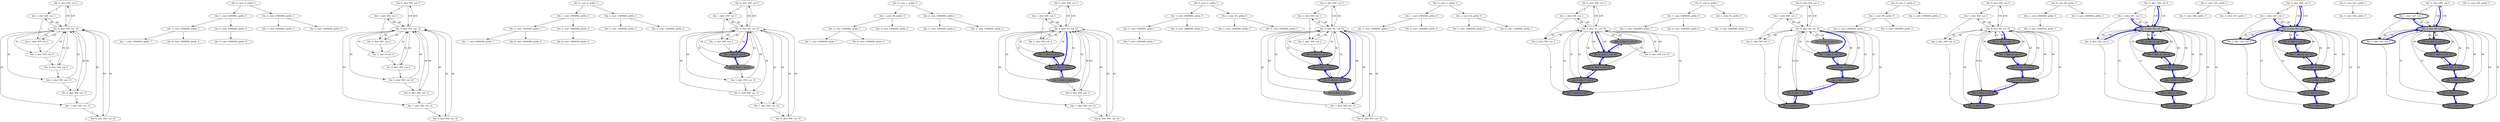 digraph g
{ 
node [shape=none]
rankdir="TB"
node_0_0
[ shape = oval; fillcolor = "0.0 0.0 inf"; style=filled; label = "Idx: 0, dist: INF, val: 0" ];
node_0_0 -> node_1_0 [ label="1", len=0.1 ]
node_0_0 -> node_9_0 [ label="100", len=10 ]
node_1_0
[ shape = oval; fillcolor = "0.0 0.0 inf"; style=filled; label = "Idx: 1, dist: INF, val: 2" ];
node_1_0 -> node_2_0 [ label="1", len=0.1 ]
node_1_0 -> node_9_0 [ label="98", len=9.8 ]
node_2_0
[ shape = oval; fillcolor = "0.0 0.0 inf"; style=filled; label = "Idx: 2, dist: INF, val: 4" ];
node_2_0 -> node_3_0 [ label="1", len=0.1 ]
node_2_0 -> node_9_0 [ label="96", len=9.6 ]
node_3_0
[ shape = oval; fillcolor = "0.0 0.0 inf"; style=filled; label = "Idx: 3, dist: INF, val: 6" ];
node_3_0 -> node_4_0 [ label="1", len=0.1 ]
node_3_0 -> node_9_0 [ label="94", len=9.4 ]
node_4_0
[ shape = oval; fillcolor = "0.0 0.0 inf"; style=filled; label = "Idx: 4, dist: INF, val: 8" ];
node_4_0 -> node_5_0 [ label="1", len=0.1 ]
node_4_0 -> node_9_0 [ label="92", len=9.2 ]
node_5_0
[ shape = oval; fillcolor = "0.0 0.0 inf"; style=filled; label = "Idx: 5, dist: INF, val: 10" ];
node_5_0 -> node_6_0 [ label="1", len=0.1 ]
node_5_0 -> node_9_0 [ label="90", len=9 ]
node_6_0
[ shape = oval; fillcolor = "0.0 0.0 inf"; style=filled; label = "Idx: 6, dist: INF, val: 12" ];
node_6_0 -> node_7_0 [ label="1", len=0.1 ]
node_6_0 -> node_9_0 [ label="88", len=8.8 ]
node_7_0
[ shape = oval; fillcolor = "0.0 0.0 inf"; style=filled; label = "Idx: 7, dist: INF, val: 14" ];
node_7_0 -> node_8_0 [ label="1", len=0.1 ]
node_7_0 -> node_9_0 [ label="86", len=8.6 ]
node_8_0
[ shape = oval; fillcolor = "0.0 0.0 inf"; style=filled; label = "Idx: 8, dist: INF, val: 16" ];
node_8_0 -> node_9_0 [ label="84", len=8.4 ]
node_9_0
[ shape = oval; fillcolor = "0.0 0.0 inf"; style=filled; label = "Idx: 9, dist: INF, val: 18" ];
node_9_0 -> node_8_0 [ label="84", len=8.4 ]
node_9_0 -> node_7_0 [ label="86", len=8.6 ]
node_9_0 -> node_6_0 [ label="88", len=8.8 ]
node_9_0 -> node_5_0 [ label="90", len=9 ]
node_9_0 -> node_4_0 [ label="92", len=9.2 ]
node_9_0 -> node_3_0 [ label="94", len=9.4 ]
node_9_0 -> node_2_0 [ label="96", len=9.6 ]
node_9_0 -> node_1_0 [ label="98", len=9.8 ]
node_9_0 -> node_0_0 [ label="100", len=10 ]
heap_node0_0
[ shape = oval; label = "Idx: 0, cost: 0, grIdx: 3"];
heap_node0_0->heap_node1_0; 

heap_node0_0->heap_node2_0; 

heap_node1_0
[ shape = oval; label = "Idx: 1, cost: 1000000, grIdx: 0"];
heap_node1_0->heap_node3_0; 

heap_node1_0->heap_node4_0; 

heap_node2_0
[ shape = oval; label = "Idx: 2, cost: 1000000, grIdx: 2"];
heap_node2_0->heap_node5_0; 

heap_node2_0->heap_node6_0; 

heap_node3_0
[ shape = oval; label = "Idx: 3, cost: 1000000, grIdx: 1"];
heap_node3_0->heap_node7_0; 

heap_node3_0->heap_node8_0; 

heap_node4_0
[ shape = oval; label = "Idx: 4, cost: 1000000, grIdx: 4"];
heap_node4_0->heap_node9_0; 

heap_node5_0
[ shape = oval; label = "Idx: 5, cost: 1000000, grIdx: 5"];
heap_node6_0
[ shape = oval; label = "Idx: 6, cost: 1000000, grIdx: 6"];
heap_node7_0
[ shape = oval; label = "Idx: 7, cost: 1000000, grIdx: 7"];
heap_node8_0
[ shape = oval; label = "Idx: 8, cost: 1000000, grIdx: 8"];
heap_node9_0
[ shape = oval; label = "Idx: 9, cost: 1000000, grIdx: 9"];
node_0_1
[ shape = oval; fillcolor = "0.0 0.0 inf"; style=filled; label = "Idx: 0, dist: INF, val: 0" ];
node_0_1 -> node_1_1 [ label="1", len=0.1 ]
node_0_1 -> node_9_1 [ label="100", len=10 ]
node_1_1
[ shape = oval; fillcolor = "0.0 0.0 inf"; style=filled; label = "Idx: 1, dist: INF, val: 2" ];
node_1_1 -> node_2_1 [ label="1", len=0.1 ]
node_1_1 -> node_9_1 [ label="98", len=9.8 ]
node_2_1
[ shape = oval; fillcolor = "0.0 0.0 inf"; style=filled; label = "Idx: 2, dist: INF, val: 4" ];
node_2_1 -> node_3_1 [ label="1", len=0.1 ]
node_2_1 -> node_9_1 [ label="96", len=9.6 ]
node_3_1
[ shape = oval; fillcolor = "0.0 0.0 -nan"; style=filled; label = "Idx: 3, dist: 0, val: 6" ];
node_3_1 -> node_4_1 [ label="1", len=0.1 ]
node_3_1 -> node_9_1 [ label="94", len=9.4 ]
node_4_1
[ shape = oval; fillcolor = "0.0 0.0 inf"; style=filled; label = "Idx: 4, dist: INF, val: 8" ];
node_4_1 -> node_5_1 [ label="1", len=0.1 ]
node_4_1 -> node_9_1 [ label="92", len=9.2 ]
node_5_1
[ shape = oval; fillcolor = "0.0 0.0 inf"; style=filled; label = "Idx: 5, dist: INF, val: 10" ];
node_5_1 -> node_6_1 [ label="1", len=0.1 ]
node_5_1 -> node_9_1 [ label="90", len=9 ]
node_6_1
[ shape = oval; fillcolor = "0.0 0.0 inf"; style=filled; label = "Idx: 6, dist: INF, val: 12" ];
node_6_1 -> node_7_1 [ label="1", len=0.1 ]
node_6_1 -> node_9_1 [ label="88", len=8.8 ]
node_7_1
[ shape = oval; fillcolor = "0.0 0.0 inf"; style=filled; label = "Idx: 7, dist: INF, val: 14" ];
node_7_1 -> node_8_1 [ label="1", len=0.1 ]
node_7_1 -> node_9_1 [ label="86", len=8.6 ]
node_8_1
[ shape = oval; fillcolor = "0.0 0.0 inf"; style=filled; label = "Idx: 8, dist: INF, val: 16" ];
node_8_1 -> node_9_1 [ label="84", len=8.4 ]
node_9_1
[ shape = oval; fillcolor = "0.0 0.0 inf"; style=filled; label = "Idx: 9, dist: INF, val: 18" ];
node_9_1 -> node_8_1 [ label="84", len=8.4 ]
node_9_1 -> node_7_1 [ label="86", len=8.6 ]
node_9_1 -> node_6_1 [ label="88", len=8.8 ]
node_9_1 -> node_5_1 [ label="90", len=9 ]
node_9_1 -> node_4_1 [ label="92", len=9.2 ]
node_9_1 -> node_3_1 [ label="94", len=9.4 ]
node_9_1 -> node_2_1 [ label="96", len=9.6 ]
node_9_1 -> node_1_1 [ label="98", len=9.8 ]
node_9_1 -> node_0_1 [ label="100", len=10 ]
heap_node0_1
[ shape = oval; label = "Idx: 0, cost: 0, grIdx: 3"];
heap_node0_1->heap_node1_1; 

heap_node0_1->heap_node2_1; 

heap_node1_1
[ shape = oval; label = "Idx: 1, cost: 1000000, grIdx: 0"];
heap_node1_1->heap_node3_1; 

heap_node1_1->heap_node4_1; 

heap_node2_1
[ shape = oval; label = "Idx: 2, cost: 1000000, grIdx: 2"];
heap_node2_1->heap_node5_1; 

heap_node2_1->heap_node6_1; 

heap_node3_1
[ shape = oval; label = "Idx: 3, cost: 1000000, grIdx: 1"];
heap_node3_1->heap_node7_1; 

heap_node3_1->heap_node8_1; 

heap_node4_1
[ shape = oval; label = "Idx: 4, cost: 1000000, grIdx: 4"];
heap_node4_1->heap_node9_1; 

heap_node5_1
[ shape = oval; label = "Idx: 5, cost: 1000000, grIdx: 5"];
heap_node6_1
[ shape = oval; label = "Idx: 6, cost: 1000000, grIdx: 6"];
heap_node7_1
[ shape = oval; label = "Idx: 7, cost: 1000000, grIdx: 7"];
heap_node8_1
[ shape = oval; label = "Idx: 8, cost: 1000000, grIdx: 8"];
heap_node9_1
[ shape = oval; label = "Idx: 9, cost: 1000000, grIdx: 9"];
node_0_2
[ shape = oval; fillcolor = "0.0 0.0 5319.65"; style=filled; label = "Idx: 0, dist: INF, val: 0" ];
node_0_2 -> node_1_2 [ label="1", len=0.1 ]
node_0_2 -> node_9_2 [ label="100", len=10 ]
node_1_2
[ shape = oval; fillcolor = "0.0 0.0 5319.65"; style=filled; label = "Idx: 1, dist: INF, val: 2" ];
node_1_2 -> node_2_2 [ label="1", len=0.1 ]
node_1_2 -> node_9_2 [ label="98", len=9.8 ]
node_2_2
[ shape = oval; fillcolor = "0.0 0.0 5319.65"; style=filled; label = "Idx: 2, dist: INF, val: 4" ];
node_2_2 -> node_3_2 [ label="1", len=0.1 ]
node_2_2 -> node_9_2 [ label="96", len=9.6 ]
node_3_2
[ shape = oval; penwidth = 4; fillcolor = "0.0 0.0 0.5"; style=filled; label = "Idx: 3, dist: 0, val: 6" ];
node_3_2 -> node_4_2 [ label="1", len=0.1 ]
node_3_2 -> node_9_2 [ label="94", len=9.4 ]
node_4_2
[ shape = oval; fillcolor = "0.0 0.0 0.505319"; style=filled; label = "Idx: 4, dist: 1, val: 8" ];
node_4_2 -> node_5_2 [ label="1", len=0.1 ]
node_4_2 -> node_9_2 [ label="92", len=9.2 ]
node_4_2 -> node_3_2 [ color=blue, penwidth=5, len=0.1 ]
node_5_2
[ shape = oval; fillcolor = "0.0 0.0 5319.65"; style=filled; label = "Idx: 5, dist: INF, val: 10" ];
node_5_2 -> node_6_2 [ label="1", len=0.1 ]
node_5_2 -> node_9_2 [ label="90", len=9 ]
node_6_2
[ shape = oval; fillcolor = "0.0 0.0 5319.65"; style=filled; label = "Idx: 6, dist: INF, val: 12" ];
node_6_2 -> node_7_2 [ label="1", len=0.1 ]
node_6_2 -> node_9_2 [ label="88", len=8.8 ]
node_7_2
[ shape = oval; fillcolor = "0.0 0.0 5319.65"; style=filled; label = "Idx: 7, dist: INF, val: 14" ];
node_7_2 -> node_8_2 [ label="1", len=0.1 ]
node_7_2 -> node_9_2 [ label="86", len=8.6 ]
node_8_2
[ shape = oval; fillcolor = "0.0 0.0 5319.65"; style=filled; label = "Idx: 8, dist: INF, val: 16" ];
node_8_2 -> node_9_2 [ label="84", len=8.4 ]
node_9_2
[ shape = oval; fillcolor = "0.0 0.0 1"; style=filled; label = "Idx: 9, dist: 94, val: 18" ];
node_9_2 -> node_8_2 [ label="84", len=8.4 ]
node_9_2 -> node_7_2 [ label="86", len=8.6 ]
node_9_2 -> node_6_2 [ label="88", len=8.8 ]
node_9_2 -> node_5_2 [ label="90", len=9 ]
node_9_2 -> node_4_2 [ label="92", len=9.2 ]
node_9_2 -> node_3_2 [ label="94", len=9.4 ]
node_9_2 -> node_2_2 [ label="96", len=9.6 ]
node_9_2 -> node_1_2 [ label="98", len=9.8 ]
node_9_2 -> node_0_2 [ label="100", len=10 ]
node_9_2 -> node_3_2 [ color=blue, penwidth=5, len=0.1 ]
heap_node0_2
[ shape = oval; label = "Idx: 0, cost: 1, grIdx: 4"];
heap_node0_2->heap_node1_2; 

heap_node0_2->heap_node2_2; 

heap_node1_2
[ shape = oval; label = "Idx: 1, cost: 94, grIdx: 9"];
heap_node1_2->heap_node3_2; 

heap_node1_2->heap_node4_2; 

heap_node2_2
[ shape = oval; label = "Idx: 2, cost: 1000000, grIdx: 2"];
heap_node2_2->heap_node5_2; 

heap_node2_2->heap_node6_2; 

heap_node3_2
[ shape = oval; label = "Idx: 3, cost: 1000000, grIdx: 1"];
heap_node3_2->heap_node7_2; 

heap_node3_2->heap_node8_2; 

heap_node4_2
[ shape = oval; label = "Idx: 4, cost: 1000000, grIdx: 0"];
heap_node5_2
[ shape = oval; label = "Idx: 5, cost: 1000000, grIdx: 5"];
heap_node6_2
[ shape = oval; label = "Idx: 6, cost: 1000000, grIdx: 6"];
heap_node7_2
[ shape = oval; label = "Idx: 7, cost: 1000000, grIdx: 7"];
heap_node8_2
[ shape = oval; label = "Idx: 8, cost: 1000000, grIdx: 8"];
node_0_3
[ shape = oval; fillcolor = "0.0 0.0 5376.84"; style=filled; label = "Idx: 0, dist: INF, val: 0" ];
node_0_3 -> node_1_3 [ label="1", len=0.1 ]
node_0_3 -> node_9_3 [ label="100", len=10 ]
node_1_3
[ shape = oval; fillcolor = "0.0 0.0 5376.84"; style=filled; label = "Idx: 1, dist: INF, val: 2" ];
node_1_3 -> node_2_3 [ label="1", len=0.1 ]
node_1_3 -> node_9_3 [ label="98", len=9.8 ]
node_2_3
[ shape = oval; fillcolor = "0.0 0.0 5376.84"; style=filled; label = "Idx: 2, dist: INF, val: 4" ];
node_2_3 -> node_3_3 [ label="1", len=0.1 ]
node_2_3 -> node_9_3 [ label="96", len=9.6 ]
node_3_3
[ shape = oval; penwidth = 4; fillcolor = "0.0 0.0 0.5"; style=filled; label = "Idx: 3, dist: 0, val: 6" ];
node_3_3 -> node_4_3 [ label="1", len=0.1 ]
node_3_3 -> node_9_3 [ label="94", len=9.4 ]
node_4_3
[ shape = oval; penwidth = 4; fillcolor = "0.0 0.0 0.505376"; style=filled; label = "Idx: 4, dist: 1, val: 8" ];
node_4_3 -> node_5_3 [ label="1", len=0.1 ]
node_4_3 -> node_9_3 [ label="92", len=9.2 ]
node_4_3 -> node_3_3 [ color=blue, penwidth=5, len=0.1 ]
node_5_3
[ shape = oval; fillcolor = "0.0 0.0 0.510753"; style=filled; label = "Idx: 5, dist: 2, val: 10" ];
node_5_3 -> node_6_3 [ label="1", len=0.1 ]
node_5_3 -> node_9_3 [ label="90", len=9 ]
node_5_3 -> node_4_3 [ color=blue, penwidth=5, len=0.1 ]
node_6_3
[ shape = oval; fillcolor = "0.0 0.0 5376.84"; style=filled; label = "Idx: 6, dist: INF, val: 12" ];
node_6_3 -> node_7_3 [ label="1", len=0.1 ]
node_6_3 -> node_9_3 [ label="88", len=8.8 ]
node_7_3
[ shape = oval; fillcolor = "0.0 0.0 5376.84"; style=filled; label = "Idx: 7, dist: INF, val: 14" ];
node_7_3 -> node_8_3 [ label="1", len=0.1 ]
node_7_3 -> node_9_3 [ label="86", len=8.6 ]
node_8_3
[ shape = oval; fillcolor = "0.0 0.0 5376.84"; style=filled; label = "Idx: 8, dist: INF, val: 16" ];
node_8_3 -> node_9_3 [ label="84", len=8.4 ]
node_9_3
[ shape = oval; fillcolor = "0.0 0.0 1"; style=filled; label = "Idx: 9, dist: 93, val: 18" ];
node_9_3 -> node_8_3 [ label="84", len=8.4 ]
node_9_3 -> node_7_3 [ label="86", len=8.6 ]
node_9_3 -> node_6_3 [ label="88", len=8.8 ]
node_9_3 -> node_5_3 [ label="90", len=9 ]
node_9_3 -> node_4_3 [ label="92", len=9.2 ]
node_9_3 -> node_3_3 [ label="94", len=9.4 ]
node_9_3 -> node_2_3 [ label="96", len=9.6 ]
node_9_3 -> node_1_3 [ label="98", len=9.8 ]
node_9_3 -> node_0_3 [ label="100", len=10 ]
node_9_3 -> node_4_3 [ color=blue, penwidth=5, len=0.1 ]
heap_node0_3
[ shape = oval; label = "Idx: 0, cost: 2, grIdx: 5"];
heap_node0_3->heap_node1_3; 

heap_node0_3->heap_node2_3; 

heap_node1_3
[ shape = oval; label = "Idx: 1, cost: 1000000, grIdx: 8"];
heap_node1_3->heap_node3_3; 

heap_node1_3->heap_node4_3; 

heap_node2_3
[ shape = oval; label = "Idx: 2, cost: 93, grIdx: 9"];
heap_node2_3->heap_node5_3; 

heap_node2_3->heap_node6_3; 

heap_node3_3
[ shape = oval; label = "Idx: 3, cost: 1000000, grIdx: 1"];
heap_node3_3->heap_node7_3; 

heap_node4_3
[ shape = oval; label = "Idx: 4, cost: 1000000, grIdx: 0"];
heap_node5_3
[ shape = oval; label = "Idx: 5, cost: 1000000, grIdx: 2"];
heap_node6_3
[ shape = oval; label = "Idx: 6, cost: 1000000, grIdx: 6"];
heap_node7_3
[ shape = oval; label = "Idx: 7, cost: 1000000, grIdx: 7"];
node_0_4
[ shape = oval; fillcolor = "0.0 0.0 5435.28"; style=filled; label = "Idx: 0, dist: INF, val: 0" ];
node_0_4 -> node_1_4 [ label="1", len=0.1 ]
node_0_4 -> node_9_4 [ label="100", len=10 ]
node_1_4
[ shape = oval; fillcolor = "0.0 0.0 5435.28"; style=filled; label = "Idx: 1, dist: INF, val: 2" ];
node_1_4 -> node_2_4 [ label="1", len=0.1 ]
node_1_4 -> node_9_4 [ label="98", len=9.8 ]
node_2_4
[ shape = oval; fillcolor = "0.0 0.0 5435.28"; style=filled; label = "Idx: 2, dist: INF, val: 4" ];
node_2_4 -> node_3_4 [ label="1", len=0.1 ]
node_2_4 -> node_9_4 [ label="96", len=9.6 ]
node_3_4
[ shape = oval; penwidth = 4; fillcolor = "0.0 0.0 0.5"; style=filled; label = "Idx: 3, dist: 0, val: 6" ];
node_3_4 -> node_4_4 [ label="1", len=0.1 ]
node_3_4 -> node_9_4 [ label="94", len=9.4 ]
node_4_4
[ shape = oval; penwidth = 4; fillcolor = "0.0 0.0 0.505435"; style=filled; label = "Idx: 4, dist: 1, val: 8" ];
node_4_4 -> node_5_4 [ label="1", len=0.1 ]
node_4_4 -> node_9_4 [ label="92", len=9.2 ]
node_4_4 -> node_3_4 [ color=blue, penwidth=5, len=0.1 ]
node_5_4
[ shape = oval; penwidth = 4; fillcolor = "0.0 0.0 0.51087"; style=filled; label = "Idx: 5, dist: 2, val: 10" ];
node_5_4 -> node_6_4 [ label="1", len=0.1 ]
node_5_4 -> node_9_4 [ label="90", len=9 ]
node_5_4 -> node_4_4 [ color=blue, penwidth=5, len=0.1 ]
node_6_4
[ shape = oval; fillcolor = "0.0 0.0 0.516304"; style=filled; label = "Idx: 6, dist: 3, val: 12" ];
node_6_4 -> node_7_4 [ label="1", len=0.1 ]
node_6_4 -> node_9_4 [ label="88", len=8.8 ]
node_6_4 -> node_5_4 [ color=blue, penwidth=5, len=0.1 ]
node_7_4
[ shape = oval; fillcolor = "0.0 0.0 5435.28"; style=filled; label = "Idx: 7, dist: INF, val: 14" ];
node_7_4 -> node_8_4 [ label="1", len=0.1 ]
node_7_4 -> node_9_4 [ label="86", len=8.6 ]
node_8_4
[ shape = oval; fillcolor = "0.0 0.0 5435.28"; style=filled; label = "Idx: 8, dist: INF, val: 16" ];
node_8_4 -> node_9_4 [ label="84", len=8.4 ]
node_9_4
[ shape = oval; fillcolor = "0.0 0.0 1"; style=filled; label = "Idx: 9, dist: 92, val: 18" ];
node_9_4 -> node_8_4 [ label="84", len=8.4 ]
node_9_4 -> node_7_4 [ label="86", len=8.6 ]
node_9_4 -> node_6_4 [ label="88", len=8.8 ]
node_9_4 -> node_5_4 [ label="90", len=9 ]
node_9_4 -> node_4_4 [ label="92", len=9.2 ]
node_9_4 -> node_3_4 [ label="94", len=9.4 ]
node_9_4 -> node_2_4 [ label="96", len=9.6 ]
node_9_4 -> node_1_4 [ label="98", len=9.8 ]
node_9_4 -> node_0_4 [ label="100", len=10 ]
node_9_4 -> node_5_4 [ color=blue, penwidth=5, len=0.1 ]
heap_node0_4
[ shape = oval; label = "Idx: 0, cost: 3, grIdx: 6"];
heap_node0_4->heap_node1_4; 

heap_node0_4->heap_node2_4; 

heap_node1_4
[ shape = oval; label = "Idx: 1, cost: 1000000, grIdx: 8"];
heap_node1_4->heap_node3_4; 

heap_node1_4->heap_node4_4; 

heap_node2_4
[ shape = oval; label = "Idx: 2, cost: 92, grIdx: 9"];
heap_node2_4->heap_node5_4; 

heap_node2_4->heap_node6_4; 

heap_node3_4
[ shape = oval; label = "Idx: 3, cost: 1000000, grIdx: 1"];
heap_node4_4
[ shape = oval; label = "Idx: 4, cost: 1000000, grIdx: 0"];
heap_node5_4
[ shape = oval; label = "Idx: 5, cost: 1000000, grIdx: 2"];
heap_node6_4
[ shape = oval; label = "Idx: 6, cost: 1000000, grIdx: 7"];
node_0_5
[ shape = oval; fillcolor = "0.0 0.0 5495.01"; style=filled; label = "Idx: 0, dist: INF, val: 0" ];
node_0_5 -> node_1_5 [ label="1", len=0.1 ]
node_0_5 -> node_9_5 [ label="100", len=10 ]
node_1_5
[ shape = oval; fillcolor = "0.0 0.0 5495.01"; style=filled; label = "Idx: 1, dist: INF, val: 2" ];
node_1_5 -> node_2_5 [ label="1", len=0.1 ]
node_1_5 -> node_9_5 [ label="98", len=9.8 ]
node_2_5
[ shape = oval; fillcolor = "0.0 0.0 5495.01"; style=filled; label = "Idx: 2, dist: INF, val: 4" ];
node_2_5 -> node_3_5 [ label="1", len=0.1 ]
node_2_5 -> node_9_5 [ label="96", len=9.6 ]
node_3_5
[ shape = oval; penwidth = 4; fillcolor = "0.0 0.0 0.5"; style=filled; label = "Idx: 3, dist: 0, val: 6" ];
node_3_5 -> node_4_5 [ label="1", len=0.1 ]
node_3_5 -> node_9_5 [ label="94", len=9.4 ]
node_4_5
[ shape = oval; penwidth = 4; fillcolor = "0.0 0.0 0.505495"; style=filled; label = "Idx: 4, dist: 1, val: 8" ];
node_4_5 -> node_5_5 [ label="1", len=0.1 ]
node_4_5 -> node_9_5 [ label="92", len=9.2 ]
node_4_5 -> node_3_5 [ color=blue, penwidth=5, len=0.1 ]
node_5_5
[ shape = oval; penwidth = 4; fillcolor = "0.0 0.0 0.510989"; style=filled; label = "Idx: 5, dist: 2, val: 10" ];
node_5_5 -> node_6_5 [ label="1", len=0.1 ]
node_5_5 -> node_9_5 [ label="90", len=9 ]
node_5_5 -> node_4_5 [ color=blue, penwidth=5, len=0.1 ]
node_6_5
[ shape = oval; penwidth = 4; fillcolor = "0.0 0.0 0.516484"; style=filled; label = "Idx: 6, dist: 3, val: 12" ];
node_6_5 -> node_7_5 [ label="1", len=0.1 ]
node_6_5 -> node_9_5 [ label="88", len=8.8 ]
node_6_5 -> node_5_5 [ color=blue, penwidth=5, len=0.1 ]
node_7_5
[ shape = oval; fillcolor = "0.0 0.0 0.521978"; style=filled; label = "Idx: 7, dist: 4, val: 14" ];
node_7_5 -> node_8_5 [ label="1", len=0.1 ]
node_7_5 -> node_9_5 [ label="86", len=8.6 ]
node_7_5 -> node_6_5 [ color=blue, penwidth=5, len=0.1 ]
node_8_5
[ shape = oval; fillcolor = "0.0 0.0 5495.01"; style=filled; label = "Idx: 8, dist: INF, val: 16" ];
node_8_5 -> node_9_5 [ label="84", len=8.4 ]
node_9_5
[ shape = oval; fillcolor = "0.0 0.0 1"; style=filled; label = "Idx: 9, dist: 91, val: 18" ];
node_9_5 -> node_8_5 [ label="84", len=8.4 ]
node_9_5 -> node_7_5 [ label="86", len=8.6 ]
node_9_5 -> node_6_5 [ label="88", len=8.8 ]
node_9_5 -> node_5_5 [ label="90", len=9 ]
node_9_5 -> node_4_5 [ label="92", len=9.2 ]
node_9_5 -> node_3_5 [ label="94", len=9.4 ]
node_9_5 -> node_2_5 [ label="96", len=9.6 ]
node_9_5 -> node_1_5 [ label="98", len=9.8 ]
node_9_5 -> node_0_5 [ label="100", len=10 ]
node_9_5 -> node_6_5 [ color=blue, penwidth=5, len=0.1 ]
heap_node0_5
[ shape = oval; label = "Idx: 0, cost: 4, grIdx: 7"];
heap_node0_5->heap_node1_5; 

heap_node0_5->heap_node2_5; 

heap_node1_5
[ shape = oval; label = "Idx: 1, cost: 1000000, grIdx: 8"];
heap_node1_5->heap_node3_5; 

heap_node1_5->heap_node4_5; 

heap_node2_5
[ shape = oval; label = "Idx: 2, cost: 91, grIdx: 9"];
heap_node2_5->heap_node5_5; 

heap_node3_5
[ shape = oval; label = "Idx: 3, cost: 1000000, grIdx: 1"];
heap_node4_5
[ shape = oval; label = "Idx: 4, cost: 1000000, grIdx: 0"];
heap_node5_5
[ shape = oval; label = "Idx: 5, cost: 1000000, grIdx: 2"];
node_0_6
[ shape = oval; fillcolor = "0.0 0.0 5556.06"; style=filled; label = "Idx: 0, dist: INF, val: 0" ];
node_0_6 -> node_1_6 [ label="1", len=0.1 ]
node_0_6 -> node_9_6 [ label="100", len=10 ]
node_1_6
[ shape = oval; fillcolor = "0.0 0.0 5556.06"; style=filled; label = "Idx: 1, dist: INF, val: 2" ];
node_1_6 -> node_2_6 [ label="1", len=0.1 ]
node_1_6 -> node_9_6 [ label="98", len=9.8 ]
node_2_6
[ shape = oval; fillcolor = "0.0 0.0 5556.06"; style=filled; label = "Idx: 2, dist: INF, val: 4" ];
node_2_6 -> node_3_6 [ label="1", len=0.1 ]
node_2_6 -> node_9_6 [ label="96", len=9.6 ]
node_3_6
[ shape = oval; penwidth = 4; fillcolor = "0.0 0.0 0.5"; style=filled; label = "Idx: 3, dist: 0, val: 6" ];
node_3_6 -> node_4_6 [ label="1", len=0.1 ]
node_3_6 -> node_9_6 [ label="94", len=9.4 ]
node_4_6
[ shape = oval; penwidth = 4; fillcolor = "0.0 0.0 0.505556"; style=filled; label = "Idx: 4, dist: 1, val: 8" ];
node_4_6 -> node_5_6 [ label="1", len=0.1 ]
node_4_6 -> node_9_6 [ label="92", len=9.2 ]
node_4_6 -> node_3_6 [ color=blue, penwidth=5, len=0.1 ]
node_5_6
[ shape = oval; penwidth = 4; fillcolor = "0.0 0.0 0.511111"; style=filled; label = "Idx: 5, dist: 2, val: 10" ];
node_5_6 -> node_6_6 [ label="1", len=0.1 ]
node_5_6 -> node_9_6 [ label="90", len=9 ]
node_5_6 -> node_4_6 [ color=blue, penwidth=5, len=0.1 ]
node_6_6
[ shape = oval; penwidth = 4; fillcolor = "0.0 0.0 0.516667"; style=filled; label = "Idx: 6, dist: 3, val: 12" ];
node_6_6 -> node_7_6 [ label="1", len=0.1 ]
node_6_6 -> node_9_6 [ label="88", len=8.8 ]
node_6_6 -> node_5_6 [ color=blue, penwidth=5, len=0.1 ]
node_7_6
[ shape = oval; penwidth = 4; fillcolor = "0.0 0.0 0.522222"; style=filled; label = "Idx: 7, dist: 4, val: 14" ];
node_7_6 -> node_8_6 [ label="1", len=0.1 ]
node_7_6 -> node_9_6 [ label="86", len=8.6 ]
node_7_6 -> node_6_6 [ color=blue, penwidth=5, len=0.1 ]
node_8_6
[ shape = oval; fillcolor = "0.0 0.0 0.527778"; style=filled; label = "Idx: 8, dist: 5, val: 16" ];
node_8_6 -> node_9_6 [ label="84", len=8.4 ]
node_8_6 -> node_7_6 [ color=blue, penwidth=5, len=0.1 ]
node_9_6
[ shape = oval; fillcolor = "0.0 0.0 1"; style=filled; label = "Idx: 9, dist: 90, val: 18" ];
node_9_6 -> node_8_6 [ label="84", len=8.4 ]
node_9_6 -> node_7_6 [ label="86", len=8.6 ]
node_9_6 -> node_6_6 [ label="88", len=8.8 ]
node_9_6 -> node_5_6 [ label="90", len=9 ]
node_9_6 -> node_4_6 [ label="92", len=9.2 ]
node_9_6 -> node_3_6 [ label="94", len=9.4 ]
node_9_6 -> node_2_6 [ label="96", len=9.6 ]
node_9_6 -> node_1_6 [ label="98", len=9.8 ]
node_9_6 -> node_0_6 [ label="100", len=10 ]
node_9_6 -> node_7_6 [ color=blue, penwidth=5, len=0.1 ]
heap_node0_6
[ shape = oval; label = "Idx: 0, cost: 5, grIdx: 8"];
heap_node0_6->heap_node1_6; 

heap_node0_6->heap_node2_6; 

heap_node1_6
[ shape = oval; label = "Idx: 1, cost: 90, grIdx: 9"];
heap_node1_6->heap_node3_6; 

heap_node1_6->heap_node4_6; 

heap_node2_6
[ shape = oval; label = "Idx: 2, cost: 1000000, grIdx: 2"];
heap_node3_6
[ shape = oval; label = "Idx: 3, cost: 1000000, grIdx: 1"];
heap_node4_6
[ shape = oval; label = "Idx: 4, cost: 1000000, grIdx: 0"];
node_0_7
[ shape = oval; fillcolor = "0.0 0.0 5618.48"; style=filled; label = "Idx: 0, dist: INF, val: 0" ];
node_0_7 -> node_1_7 [ label="1", len=0.1 ]
node_0_7 -> node_9_7 [ label="100", len=10 ]
node_1_7
[ shape = oval; fillcolor = "0.0 0.0 5618.48"; style=filled; label = "Idx: 1, dist: INF, val: 2" ];
node_1_7 -> node_2_7 [ label="1", len=0.1 ]
node_1_7 -> node_9_7 [ label="98", len=9.8 ]
node_2_7
[ shape = oval; fillcolor = "0.0 0.0 5618.48"; style=filled; label = "Idx: 2, dist: INF, val: 4" ];
node_2_7 -> node_3_7 [ label="1", len=0.1 ]
node_2_7 -> node_9_7 [ label="96", len=9.6 ]
node_3_7
[ shape = oval; penwidth = 4; fillcolor = "0.0 0.0 0.5"; style=filled; label = "Idx: 3, dist: 0, val: 6" ];
node_3_7 -> node_4_7 [ label="1", len=0.1 ]
node_3_7 -> node_9_7 [ label="94", len=9.4 ]
node_4_7
[ shape = oval; penwidth = 4; fillcolor = "0.0 0.0 0.505618"; style=filled; label = "Idx: 4, dist: 1, val: 8" ];
node_4_7 -> node_5_7 [ label="1", len=0.1 ]
node_4_7 -> node_9_7 [ label="92", len=9.2 ]
node_4_7 -> node_3_7 [ color=blue, penwidth=5, len=0.1 ]
node_5_7
[ shape = oval; penwidth = 4; fillcolor = "0.0 0.0 0.511236"; style=filled; label = "Idx: 5, dist: 2, val: 10" ];
node_5_7 -> node_6_7 [ label="1", len=0.1 ]
node_5_7 -> node_9_7 [ label="90", len=9 ]
node_5_7 -> node_4_7 [ color=blue, penwidth=5, len=0.1 ]
node_6_7
[ shape = oval; penwidth = 4; fillcolor = "0.0 0.0 0.516854"; style=filled; label = "Idx: 6, dist: 3, val: 12" ];
node_6_7 -> node_7_7 [ label="1", len=0.1 ]
node_6_7 -> node_9_7 [ label="88", len=8.8 ]
node_6_7 -> node_5_7 [ color=blue, penwidth=5, len=0.1 ]
node_7_7
[ shape = oval; penwidth = 4; fillcolor = "0.0 0.0 0.522472"; style=filled; label = "Idx: 7, dist: 4, val: 14" ];
node_7_7 -> node_8_7 [ label="1", len=0.1 ]
node_7_7 -> node_9_7 [ label="86", len=8.6 ]
node_7_7 -> node_6_7 [ color=blue, penwidth=5, len=0.1 ]
node_8_7
[ shape = oval; penwidth = 4; fillcolor = "0.0 0.0 0.52809"; style=filled; label = "Idx: 8, dist: 5, val: 16" ];
node_8_7 -> node_9_7 [ label="84", len=8.4 ]
node_8_7 -> node_7_7 [ color=blue, penwidth=5, len=0.1 ]
node_9_7
[ shape = oval; fillcolor = "0.0 0.0 1"; style=filled; label = "Idx: 9, dist: 89, val: 18" ];
node_9_7 -> node_8_7 [ label="84", len=8.4 ]
node_9_7 -> node_7_7 [ label="86", len=8.6 ]
node_9_7 -> node_6_7 [ label="88", len=8.8 ]
node_9_7 -> node_5_7 [ label="90", len=9 ]
node_9_7 -> node_4_7 [ label="92", len=9.2 ]
node_9_7 -> node_3_7 [ label="94", len=9.4 ]
node_9_7 -> node_2_7 [ label="96", len=9.6 ]
node_9_7 -> node_1_7 [ label="98", len=9.8 ]
node_9_7 -> node_0_7 [ label="100", len=10 ]
node_9_7 -> node_8_7 [ color=blue, penwidth=5, len=0.1 ]
heap_node0_7
[ shape = oval; label = "Idx: 0, cost: 89, grIdx: 9"];
heap_node0_7->heap_node1_7; 

heap_node0_7->heap_node2_7; 

heap_node1_7
[ shape = oval; label = "Idx: 1, cost: 1000000, grIdx: 0"];
heap_node1_7->heap_node3_7; 

heap_node2_7
[ shape = oval; label = "Idx: 2, cost: 1000000, grIdx: 2"];
heap_node3_7
[ shape = oval; label = "Idx: 3, cost: 1000000, grIdx: 1"];
node_0_8
[ shape = oval; fillcolor = "0.0 0.0 1"; style=filled; label = "Idx: 0, dist: 189, val: 0" ];
node_0_8 -> node_1_8 [ label="1", len=0.1 ]
node_0_8 -> node_9_8 [ label="100", len=10 ]
node_0_8 -> node_9_8 [ color=blue, penwidth=5, len=0.1 ]
node_1_8
[ shape = oval; fillcolor = "0.0 0.0 0.994709"; style=filled; label = "Idx: 1, dist: 187, val: 2" ];
node_1_8 -> node_2_8 [ label="1", len=0.1 ]
node_1_8 -> node_9_8 [ label="98", len=9.8 ]
node_1_8 -> node_9_8 [ color=blue, penwidth=5, len=0.1 ]
node_2_8
[ shape = oval; fillcolor = "0.0 0.0 0.989418"; style=filled; label = "Idx: 2, dist: 185, val: 4" ];
node_2_8 -> node_3_8 [ label="1", len=0.1 ]
node_2_8 -> node_9_8 [ label="96", len=9.6 ]
node_2_8 -> node_9_8 [ color=blue, penwidth=5, len=0.1 ]
node_3_8
[ shape = oval; penwidth = 4; fillcolor = "0.0 0.0 0.5"; style=filled; label = "Idx: 3, dist: 0, val: 6" ];
node_3_8 -> node_4_8 [ label="1", len=0.1 ]
node_3_8 -> node_9_8 [ label="94", len=9.4 ]
node_4_8
[ shape = oval; penwidth = 4; fillcolor = "0.0 0.0 0.502646"; style=filled; label = "Idx: 4, dist: 1, val: 8" ];
node_4_8 -> node_5_8 [ label="1", len=0.1 ]
node_4_8 -> node_9_8 [ label="92", len=9.2 ]
node_4_8 -> node_3_8 [ color=blue, penwidth=5, len=0.1 ]
node_5_8
[ shape = oval; penwidth = 4; fillcolor = "0.0 0.0 0.505291"; style=filled; label = "Idx: 5, dist: 2, val: 10" ];
node_5_8 -> node_6_8 [ label="1", len=0.1 ]
node_5_8 -> node_9_8 [ label="90", len=9 ]
node_5_8 -> node_4_8 [ color=blue, penwidth=5, len=0.1 ]
node_6_8
[ shape = oval; penwidth = 4; fillcolor = "0.0 0.0 0.507937"; style=filled; label = "Idx: 6, dist: 3, val: 12" ];
node_6_8 -> node_7_8 [ label="1", len=0.1 ]
node_6_8 -> node_9_8 [ label="88", len=8.8 ]
node_6_8 -> node_5_8 [ color=blue, penwidth=5, len=0.1 ]
node_7_8
[ shape = oval; penwidth = 4; fillcolor = "0.0 0.0 0.510582"; style=filled; label = "Idx: 7, dist: 4, val: 14" ];
node_7_8 -> node_8_8 [ label="1", len=0.1 ]
node_7_8 -> node_9_8 [ label="86", len=8.6 ]
node_7_8 -> node_6_8 [ color=blue, penwidth=5, len=0.1 ]
node_8_8
[ shape = oval; penwidth = 4; fillcolor = "0.0 0.0 0.513228"; style=filled; label = "Idx: 8, dist: 5, val: 16" ];
node_8_8 -> node_9_8 [ label="84", len=8.4 ]
node_8_8 -> node_7_8 [ color=blue, penwidth=5, len=0.1 ]
node_9_8
[ shape = oval; penwidth = 4; fillcolor = "0.0 0.0 0.73545"; style=filled; label = "Idx: 9, dist: 89, val: 18" ];
node_9_8 -> node_8_8 [ label="84", len=8.4 ]
node_9_8 -> node_7_8 [ label="86", len=8.6 ]
node_9_8 -> node_6_8 [ label="88", len=8.8 ]
node_9_8 -> node_5_8 [ label="90", len=9 ]
node_9_8 -> node_4_8 [ label="92", len=9.2 ]
node_9_8 -> node_3_8 [ label="94", len=9.4 ]
node_9_8 -> node_2_8 [ label="96", len=9.6 ]
node_9_8 -> node_1_8 [ label="98", len=9.8 ]
node_9_8 -> node_0_8 [ label="100", len=10 ]
node_9_8 -> node_8_8 [ color=blue, penwidth=5, len=0.1 ]
heap_node0_8
[ shape = oval; label = "Idx: 0, cost: 185, grIdx: 2"];
heap_node0_8->heap_node1_8; 

heap_node0_8->heap_node2_8; 

heap_node1_8
[ shape = oval; label = "Idx: 1, cost: 189, grIdx: 0"];
heap_node2_8
[ shape = oval; label = "Idx: 2, cost: 187, grIdx: 1"];
node_0_9
[ shape = oval; fillcolor = "0.0 0.0 1"; style=filled; label = "Idx: 0, dist: 189, val: 0" ];
node_0_9 -> node_1_9 [ label="1", len=0.1 ]
node_0_9 -> node_9_9 [ label="100", len=10 ]
node_0_9 -> node_9_9 [ color=blue, penwidth=5, len=0.1 ]
node_1_9
[ shape = oval; fillcolor = "0.0 0.0 0.994709"; style=filled; label = "Idx: 1, dist: 187, val: 2" ];
node_1_9 -> node_2_9 [ label="1", len=0.1 ]
node_1_9 -> node_9_9 [ label="98", len=9.8 ]
node_1_9 -> node_9_9 [ color=blue, penwidth=5, len=0.1 ]
node_2_9
[ shape = oval; penwidth = 4; fillcolor = "0.0 0.0 0.989418"; style=filled; label = "Idx: 2, dist: 185, val: 4" ];
node_2_9 -> node_3_9 [ label="1", len=0.1 ]
node_2_9 -> node_9_9 [ label="96", len=9.6 ]
node_2_9 -> node_9_9 [ color=blue, penwidth=5, len=0.1 ]
node_3_9
[ shape = oval; penwidth = 4; fillcolor = "0.0 0.0 0.5"; style=filled; label = "Idx: 3, dist: 0, val: 6" ];
node_3_9 -> node_4_9 [ label="1", len=0.1 ]
node_3_9 -> node_9_9 [ label="94", len=9.4 ]
node_4_9
[ shape = oval; penwidth = 4; fillcolor = "0.0 0.0 0.502646"; style=filled; label = "Idx: 4, dist: 1, val: 8" ];
node_4_9 -> node_5_9 [ label="1", len=0.1 ]
node_4_9 -> node_9_9 [ label="92", len=9.2 ]
node_4_9 -> node_3_9 [ color=blue, penwidth=5, len=0.1 ]
node_5_9
[ shape = oval; penwidth = 4; fillcolor = "0.0 0.0 0.505291"; style=filled; label = "Idx: 5, dist: 2, val: 10" ];
node_5_9 -> node_6_9 [ label="1", len=0.1 ]
node_5_9 -> node_9_9 [ label="90", len=9 ]
node_5_9 -> node_4_9 [ color=blue, penwidth=5, len=0.1 ]
node_6_9
[ shape = oval; penwidth = 4; fillcolor = "0.0 0.0 0.507937"; style=filled; label = "Idx: 6, dist: 3, val: 12" ];
node_6_9 -> node_7_9 [ label="1", len=0.1 ]
node_6_9 -> node_9_9 [ label="88", len=8.8 ]
node_6_9 -> node_5_9 [ color=blue, penwidth=5, len=0.1 ]
node_7_9
[ shape = oval; penwidth = 4; fillcolor = "0.0 0.0 0.510582"; style=filled; label = "Idx: 7, dist: 4, val: 14" ];
node_7_9 -> node_8_9 [ label="1", len=0.1 ]
node_7_9 -> node_9_9 [ label="86", len=8.6 ]
node_7_9 -> node_6_9 [ color=blue, penwidth=5, len=0.1 ]
node_8_9
[ shape = oval; penwidth = 4; fillcolor = "0.0 0.0 0.513228"; style=filled; label = "Idx: 8, dist: 5, val: 16" ];
node_8_9 -> node_9_9 [ label="84", len=8.4 ]
node_8_9 -> node_7_9 [ color=blue, penwidth=5, len=0.1 ]
node_9_9
[ shape = oval; penwidth = 4; fillcolor = "0.0 0.0 0.73545"; style=filled; label = "Idx: 9, dist: 89, val: 18" ];
node_9_9 -> node_8_9 [ label="84", len=8.4 ]
node_9_9 -> node_7_9 [ label="86", len=8.6 ]
node_9_9 -> node_6_9 [ label="88", len=8.8 ]
node_9_9 -> node_5_9 [ label="90", len=9 ]
node_9_9 -> node_4_9 [ label="92", len=9.2 ]
node_9_9 -> node_3_9 [ label="94", len=9.4 ]
node_9_9 -> node_2_9 [ label="96", len=9.6 ]
node_9_9 -> node_1_9 [ label="98", len=9.8 ]
node_9_9 -> node_0_9 [ label="100", len=10 ]
node_9_9 -> node_8_9 [ color=blue, penwidth=5, len=0.1 ]
heap_node0_9
[ shape = oval; label = "Idx: 0, cost: 187, grIdx: 1"];
heap_node0_9->heap_node1_9; 

heap_node1_9
[ shape = oval; label = "Idx: 1, cost: 189, grIdx: 0"];
node_0_10
[ shape = oval; fillcolor = "0.0 0.0 1"; style=filled; label = "Idx: 0, dist: 189, val: 0" ];
node_0_10 -> node_1_10 [ label="1", len=0.1 ]
node_0_10 -> node_9_10 [ label="100", len=10 ]
node_0_10 -> node_9_10 [ color=blue, penwidth=5, len=0.1 ]
node_1_10
[ shape = oval; penwidth = 4; fillcolor = "0.0 0.0 0.994709"; style=filled; label = "Idx: 1, dist: 187, val: 2" ];
node_1_10 -> node_2_10 [ label="1", len=0.1 ]
node_1_10 -> node_9_10 [ label="98", len=9.8 ]
node_1_10 -> node_9_10 [ color=blue, penwidth=5, len=0.1 ]
node_2_10
[ shape = oval; penwidth = 4; fillcolor = "0.0 0.0 0.989418"; style=filled; label = "Idx: 2, dist: 185, val: 4" ];
node_2_10 -> node_3_10 [ label="1", len=0.1 ]
node_2_10 -> node_9_10 [ label="96", len=9.6 ]
node_2_10 -> node_9_10 [ color=blue, penwidth=5, len=0.1 ]
node_3_10
[ shape = oval; penwidth = 4; fillcolor = "0.0 0.0 0.5"; style=filled; label = "Idx: 3, dist: 0, val: 6" ];
node_3_10 -> node_4_10 [ label="1", len=0.1 ]
node_3_10 -> node_9_10 [ label="94", len=9.4 ]
node_4_10
[ shape = oval; penwidth = 4; fillcolor = "0.0 0.0 0.502646"; style=filled; label = "Idx: 4, dist: 1, val: 8" ];
node_4_10 -> node_5_10 [ label="1", len=0.1 ]
node_4_10 -> node_9_10 [ label="92", len=9.2 ]
node_4_10 -> node_3_10 [ color=blue, penwidth=5, len=0.1 ]
node_5_10
[ shape = oval; penwidth = 4; fillcolor = "0.0 0.0 0.505291"; style=filled; label = "Idx: 5, dist: 2, val: 10" ];
node_5_10 -> node_6_10 [ label="1", len=0.1 ]
node_5_10 -> node_9_10 [ label="90", len=9 ]
node_5_10 -> node_4_10 [ color=blue, penwidth=5, len=0.1 ]
node_6_10
[ shape = oval; penwidth = 4; fillcolor = "0.0 0.0 0.507937"; style=filled; label = "Idx: 6, dist: 3, val: 12" ];
node_6_10 -> node_7_10 [ label="1", len=0.1 ]
node_6_10 -> node_9_10 [ label="88", len=8.8 ]
node_6_10 -> node_5_10 [ color=blue, penwidth=5, len=0.1 ]
node_7_10
[ shape = oval; penwidth = 4; fillcolor = "0.0 0.0 0.510582"; style=filled; label = "Idx: 7, dist: 4, val: 14" ];
node_7_10 -> node_8_10 [ label="1", len=0.1 ]
node_7_10 -> node_9_10 [ label="86", len=8.6 ]
node_7_10 -> node_6_10 [ color=blue, penwidth=5, len=0.1 ]
node_8_10
[ shape = oval; penwidth = 4; fillcolor = "0.0 0.0 0.513228"; style=filled; label = "Idx: 8, dist: 5, val: 16" ];
node_8_10 -> node_9_10 [ label="84", len=8.4 ]
node_8_10 -> node_7_10 [ color=blue, penwidth=5, len=0.1 ]
node_9_10
[ shape = oval; penwidth = 4; fillcolor = "0.0 0.0 0.73545"; style=filled; label = "Idx: 9, dist: 89, val: 18" ];
node_9_10 -> node_8_10 [ label="84", len=8.4 ]
node_9_10 -> node_7_10 [ label="86", len=8.6 ]
node_9_10 -> node_6_10 [ label="88", len=8.8 ]
node_9_10 -> node_5_10 [ label="90", len=9 ]
node_9_10 -> node_4_10 [ label="92", len=9.2 ]
node_9_10 -> node_3_10 [ label="94", len=9.4 ]
node_9_10 -> node_2_10 [ label="96", len=9.6 ]
node_9_10 -> node_1_10 [ label="98", len=9.8 ]
node_9_10 -> node_0_10 [ label="100", len=10 ]
node_9_10 -> node_8_10 [ color=blue, penwidth=5, len=0.1 ]
heap_node0_10
[ shape = oval; label = "Idx: 0, cost: 189, grIdx: 0"];
}
